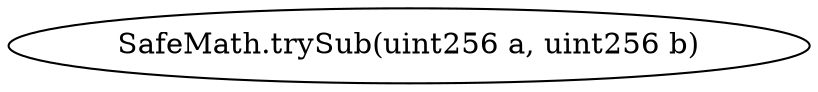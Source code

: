 digraph "" {
	graph [bb="0,0,321.93,36"];
	node [label="\N"];
	"SafeMath.trySub(uint256 a, uint256 b)"	 [height=0.5,
		pos="160.96,18",
		width=4.4712];
}
digraph "" {
	graph [bb="0,0,321.93,36"];
	node [label="\N"];
	"SafeMath.trySub(uint256 a, uint256 b)"	 [height=0.5,
		pos="160.96,18",
		width=4.4712];
}
